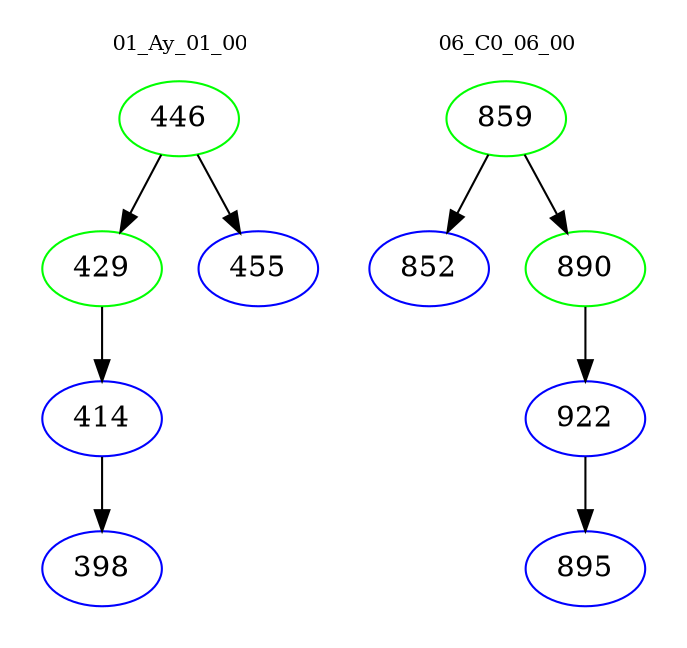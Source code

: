 digraph{
subgraph cluster_0 {
color = white
label = "01_Ay_01_00";
fontsize=10;
T0_446 [label="446", color="green"]
T0_446 -> T0_429 [color="black"]
T0_429 [label="429", color="green"]
T0_429 -> T0_414 [color="black"]
T0_414 [label="414", color="blue"]
T0_414 -> T0_398 [color="black"]
T0_398 [label="398", color="blue"]
T0_446 -> T0_455 [color="black"]
T0_455 [label="455", color="blue"]
}
subgraph cluster_1 {
color = white
label = "06_C0_06_00";
fontsize=10;
T1_859 [label="859", color="green"]
T1_859 -> T1_852 [color="black"]
T1_852 [label="852", color="blue"]
T1_859 -> T1_890 [color="black"]
T1_890 [label="890", color="green"]
T1_890 -> T1_922 [color="black"]
T1_922 [label="922", color="blue"]
T1_922 -> T1_895 [color="black"]
T1_895 [label="895", color="blue"]
}
}
